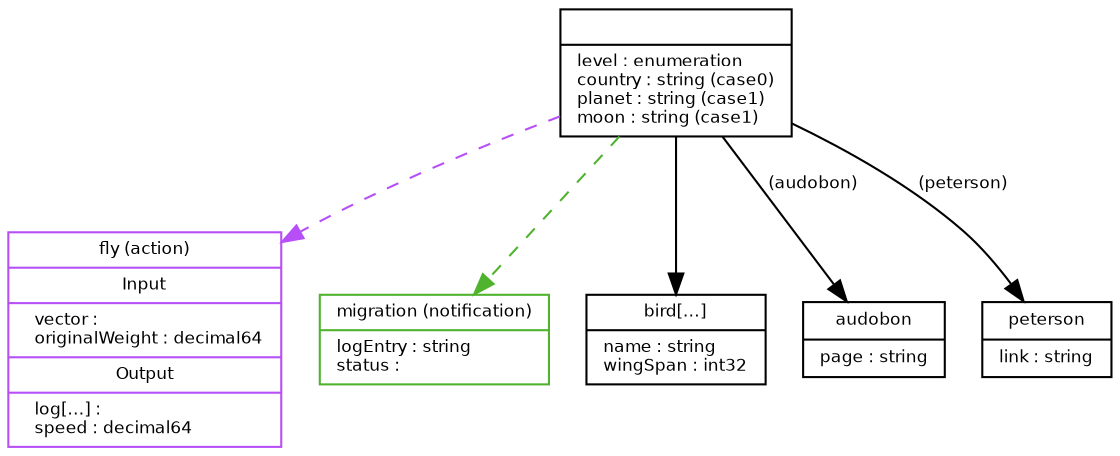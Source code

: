 digraph G {
        fontname = "Bitstream Vera Sans"
        fontsize = 8

        node [
                fontname = "Bitstream Vera Sans"
                fontsize = 8
                shape = "record"
        ]

        edge [
                fontname = "Bitstream Vera Sans"
                fontsize = 8
        ]


       doc_example [
         label = "{|level : enumeration\lcountry : string (case0)\lplanet : string (case1)\lmoon : string (case1)\l}"
       ]



       doc_example_fly [
         label = "{fly (action)|Input|&#32;&#32;vector : \l&#32;&#32;originalWeight : decimal64\l|Output|&#32;&#32;log[…] : \l&#32;&#32;speed : decimal64\l}"
         color = "#b64ff7"
       ]
       doc_example -> doc_example_fly [
         style = "dashed"
         color = "#b64ff7"
       ]



       doc_example_migration [
         label = "{migration (notification)|logEntry : string\lstatus : \l}"
         color = "#4fb32e"
       ]
       doc_example -> doc_example_migration [
         style = "dashed"
         color = "#4fb32e"
       ]



       doc_example_bird [
         label = "{bird[…]|name : string\lwingSpan : int32\l}"
       ]







       doc_example_audobon [
         label = "{audobon|page : string\l}"
       ]







       doc_example_peterson [
         label = "{peterson|link : string\l}"
       ]









  
    doc_example -> doc_example_bird [
         label=""
       ]
    
    
    
    
    doc_example -> doc_example_audobon [
         label=" (audobon)"
       ]
    doc_example -> doc_example_peterson [
         label=" (peterson)"
       ]

  
    
    

  
    

  
    


}
